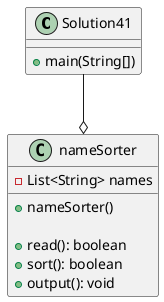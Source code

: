 @startuml
class Solution41{
    + main(String[])
    'nameSorter app = new nameSorter()
    'app.read()
    'app.sort()
    'app.output()
}

class nameSorter{
    'attributes
    - List<String> names

    'methods
    + nameSorter()

    + read(): boolean
    + sort(): boolean
    + output(): void
}

Solution41 --o nameSorter
@enduml